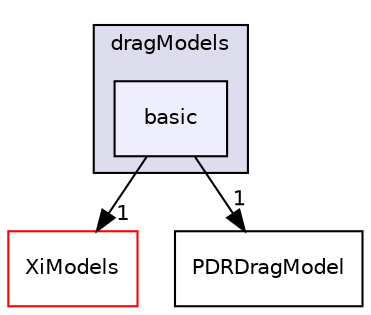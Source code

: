 digraph "applications/solvers/combustion/PDRFoam/PDRModels/dragModels/basic" {
  bgcolor=transparent;
  compound=true
  node [ fontsize="10", fontname="Helvetica"];
  edge [ labelfontsize="10", labelfontname="Helvetica"];
  subgraph clusterdir_c833b6868a1136272de6782c3a4b48f1 {
    graph [ bgcolor="#ddddee", pencolor="black", label="dragModels" fontname="Helvetica", fontsize="10", URL="dir_c833b6868a1136272de6782c3a4b48f1.html"]
  dir_5fb08262b82be087f9d71a680490b32a [shape=box, label="basic", style="filled", fillcolor="#eeeeff", pencolor="black", URL="dir_5fb08262b82be087f9d71a680490b32a.html"];
  }
  dir_875d300f7c06ad3c5c9e587b64daa300 [shape=box label="XiModels" color="red" URL="dir_875d300f7c06ad3c5c9e587b64daa300.html"];
  dir_b20e437904c271723cfefc66093fbcd1 [shape=box label="PDRDragModel" URL="dir_b20e437904c271723cfefc66093fbcd1.html"];
  dir_5fb08262b82be087f9d71a680490b32a->dir_875d300f7c06ad3c5c9e587b64daa300 [headlabel="1", labeldistance=1.5 headhref="dir_000083_000091.html"];
  dir_5fb08262b82be087f9d71a680490b32a->dir_b20e437904c271723cfefc66093fbcd1 [headlabel="1", labeldistance=1.5 headhref="dir_000083_000084.html"];
}

